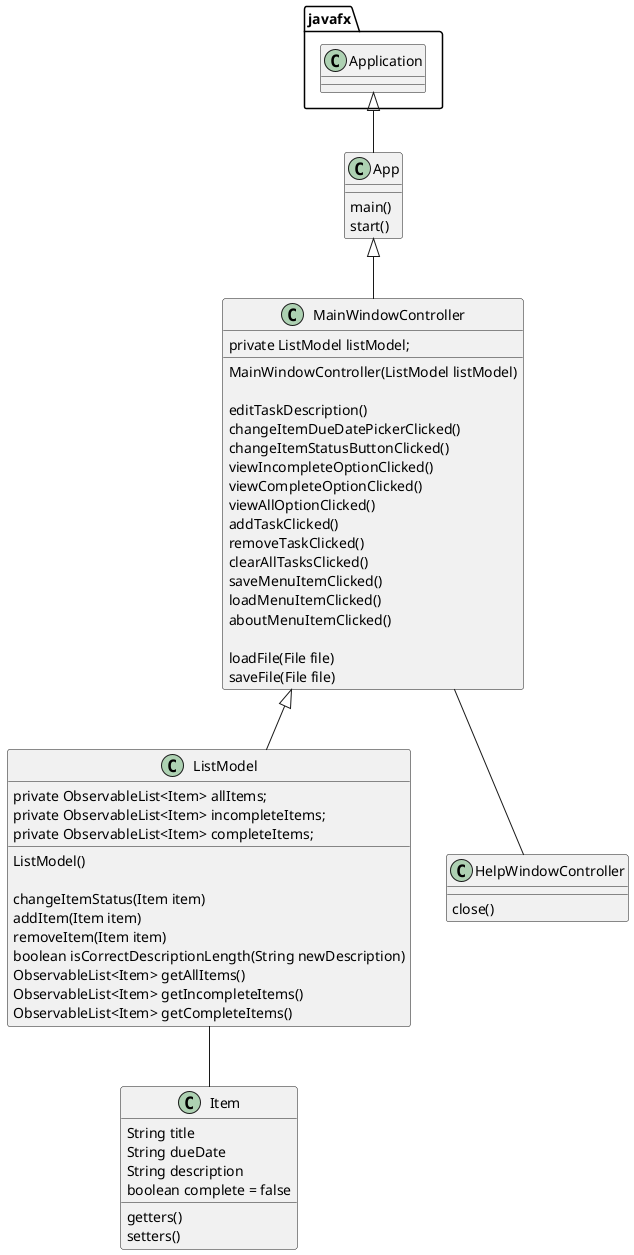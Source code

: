  @startuml
'https://plantuml.com/class-diagram

class MainWindowController {
    private ListModel listModel;

    MainWindowController(ListModel listModel)

    editTaskDescription()
    changeItemDueDatePickerClicked()
    changeItemStatusButtonClicked()
    viewIncompleteOptionClicked()
    viewCompleteOptionClicked()
    viewAllOptionClicked()
    addTaskClicked()
    removeTaskClicked()
    clearAllTasksClicked()
    saveMenuItemClicked()
    loadMenuItemClicked()
    aboutMenuItemClicked()

    loadFile(File file)
    saveFile(File file)
}

class ListModel {
    private ObservableList<Item> allItems;
    private ObservableList<Item> incompleteItems;
    private ObservableList<Item> completeItems;

    ListModel()

    changeItemStatus(Item item)
    addItem(Item item)
    removeItem(Item item)
    boolean isCorrectDescriptionLength(String newDescription)
    ObservableList<Item> getAllItems()
    ObservableList<Item> getIncompleteItems()
    ObservableList<Item> getCompleteItems()
}


class Item {
    String title
    String dueDate
    String description
    boolean complete = false

    getters()
    setters()
}

class HelpWindowController {
    close()
}

class App {
    main()
    start()
}


javafx.Application <|-- App
App <|-- MainWindowController
MainWindowController <|-- ListModel
MainWindowController -- HelpWindowController
ListModel -- Item

@enduml